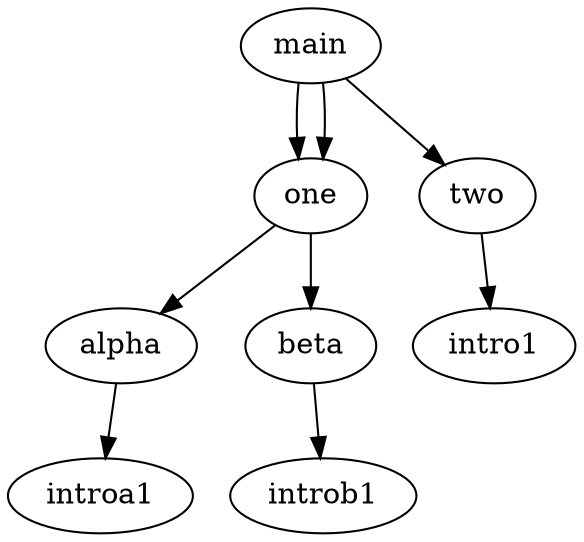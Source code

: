 digraph TestApp {
  schemaFileName = "schema-parallel02"

  // Multiple parallel nodes in one file

  main [type = parallel]

  one [type = parallel]
  two [type = flow]
  alpha [type = flow]
  beta [type = flow]

  main -> one -> alpha -> introa1
  main -> one -> beta -> introb1
  main -> two -> intro1
}
